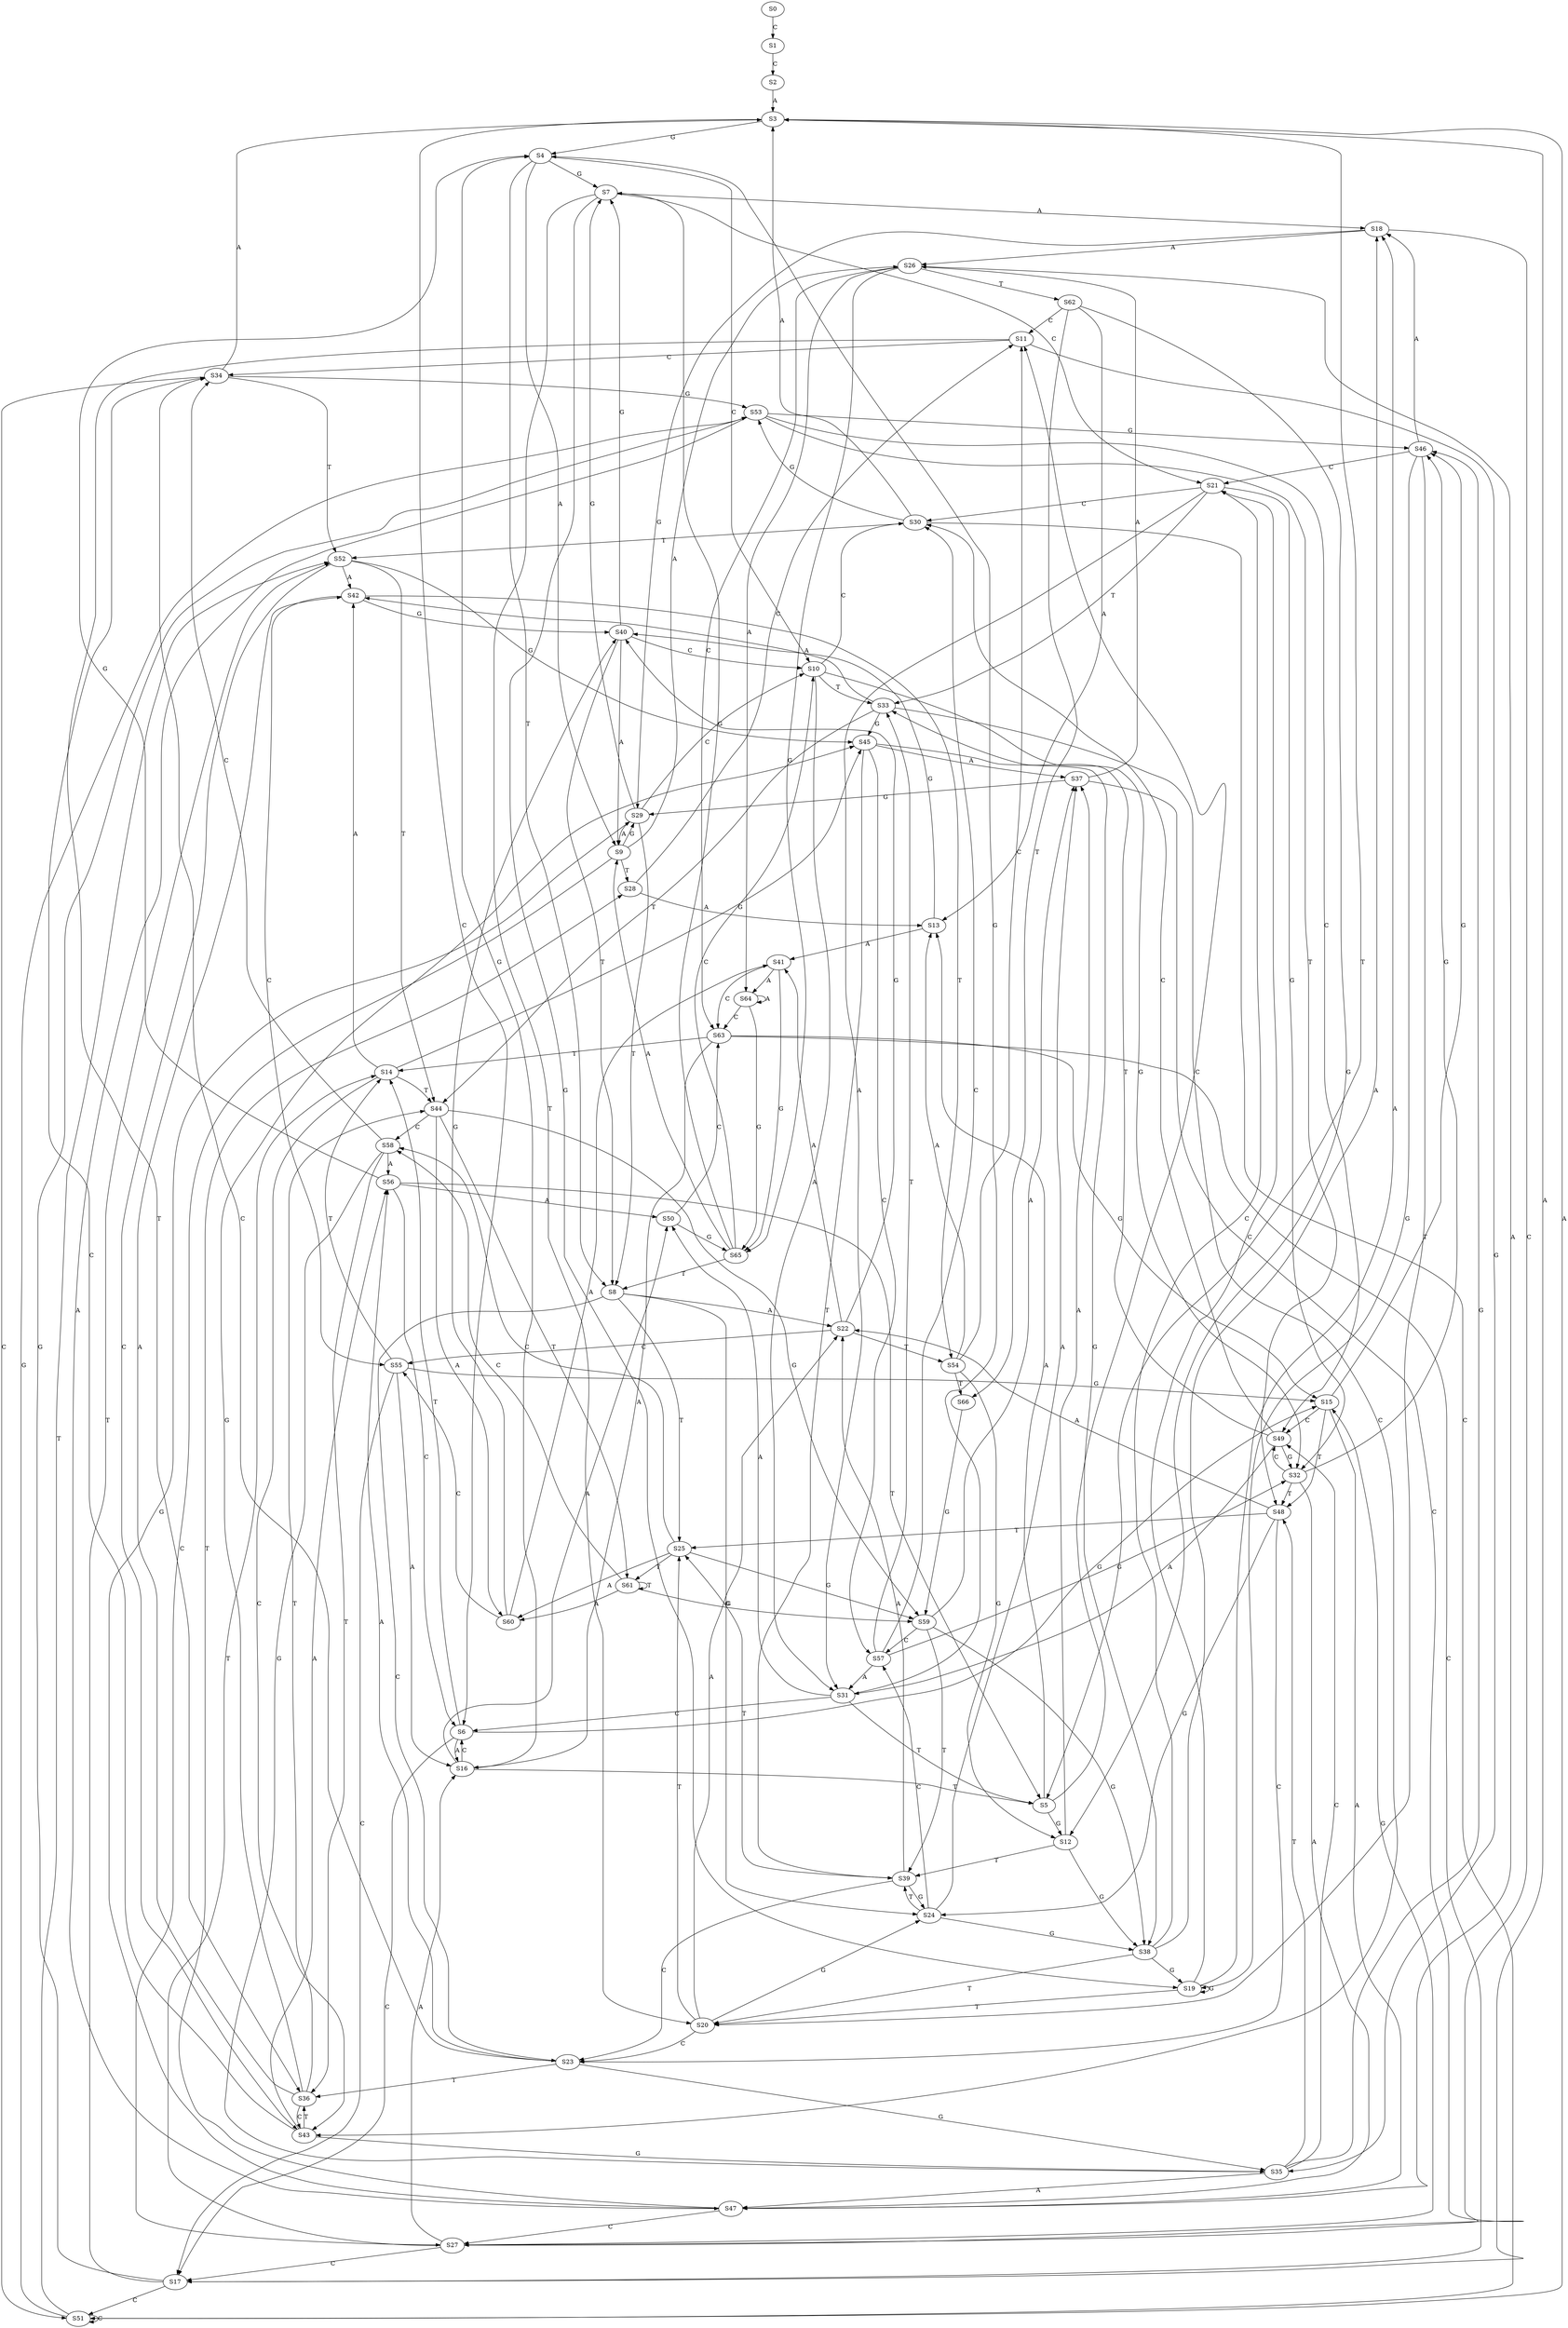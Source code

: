 strict digraph  {
	S0 -> S1 [ label = C ];
	S1 -> S2 [ label = C ];
	S2 -> S3 [ label = A ];
	S3 -> S4 [ label = G ];
	S3 -> S5 [ label = T ];
	S3 -> S6 [ label = C ];
	S4 -> S7 [ label = G ];
	S4 -> S8 [ label = T ];
	S4 -> S9 [ label = A ];
	S4 -> S10 [ label = C ];
	S5 -> S11 [ label = C ];
	S5 -> S12 [ label = G ];
	S5 -> S13 [ label = A ];
	S6 -> S14 [ label = T ];
	S6 -> S15 [ label = G ];
	S6 -> S16 [ label = A ];
	S6 -> S17 [ label = C ];
	S7 -> S18 [ label = A ];
	S7 -> S19 [ label = G ];
	S7 -> S20 [ label = T ];
	S7 -> S21 [ label = C ];
	S8 -> S22 [ label = A ];
	S8 -> S23 [ label = C ];
	S8 -> S24 [ label = G ];
	S8 -> S25 [ label = T ];
	S9 -> S26 [ label = A ];
	S9 -> S27 [ label = C ];
	S9 -> S28 [ label = T ];
	S9 -> S29 [ label = G ];
	S10 -> S30 [ label = C ];
	S10 -> S31 [ label = A ];
	S10 -> S32 [ label = G ];
	S10 -> S33 [ label = T ];
	S11 -> S34 [ label = C ];
	S11 -> S35 [ label = G ];
	S11 -> S36 [ label = T ];
	S12 -> S37 [ label = A ];
	S12 -> S38 [ label = G ];
	S12 -> S39 [ label = T ];
	S13 -> S40 [ label = G ];
	S13 -> S41 [ label = A ];
	S14 -> S42 [ label = A ];
	S14 -> S43 [ label = C ];
	S14 -> S44 [ label = T ];
	S14 -> S45 [ label = G ];
	S15 -> S46 [ label = G ];
	S15 -> S47 [ label = A ];
	S15 -> S48 [ label = T ];
	S15 -> S49 [ label = C ];
	S16 -> S4 [ label = G ];
	S16 -> S6 [ label = C ];
	S16 -> S50 [ label = A ];
	S16 -> S5 [ label = T ];
	S17 -> S51 [ label = C ];
	S17 -> S3 [ label = A ];
	S17 -> S52 [ label = T ];
	S17 -> S53 [ label = G ];
	S18 -> S26 [ label = A ];
	S18 -> S29 [ label = G ];
	S18 -> S27 [ label = C ];
	S19 -> S20 [ label = T ];
	S19 -> S21 [ label = C ];
	S19 -> S19 [ label = G ];
	S19 -> S18 [ label = A ];
	S20 -> S22 [ label = A ];
	S20 -> S23 [ label = C ];
	S20 -> S24 [ label = G ];
	S20 -> S25 [ label = T ];
	S21 -> S33 [ label = T ];
	S21 -> S30 [ label = C ];
	S21 -> S31 [ label = A ];
	S21 -> S32 [ label = G ];
	S22 -> S54 [ label = T ];
	S22 -> S40 [ label = G ];
	S22 -> S41 [ label = A ];
	S22 -> S55 [ label = C ];
	S23 -> S36 [ label = T ];
	S23 -> S35 [ label = G ];
	S23 -> S56 [ label = A ];
	S23 -> S34 [ label = C ];
	S24 -> S39 [ label = T ];
	S24 -> S38 [ label = G ];
	S24 -> S37 [ label = A ];
	S24 -> S57 [ label = C ];
	S25 -> S58 [ label = C ];
	S25 -> S59 [ label = G ];
	S25 -> S60 [ label = A ];
	S25 -> S61 [ label = T ];
	S26 -> S62 [ label = T ];
	S26 -> S63 [ label = C ];
	S26 -> S64 [ label = A ];
	S26 -> S65 [ label = G ];
	S27 -> S14 [ label = T ];
	S27 -> S15 [ label = G ];
	S27 -> S17 [ label = C ];
	S27 -> S16 [ label = A ];
	S28 -> S13 [ label = A ];
	S28 -> S11 [ label = C ];
	S29 -> S8 [ label = T ];
	S29 -> S7 [ label = G ];
	S29 -> S9 [ label = A ];
	S29 -> S10 [ label = C ];
	S30 -> S53 [ label = G ];
	S30 -> S3 [ label = A ];
	S30 -> S52 [ label = T ];
	S30 -> S51 [ label = C ];
	S31 -> S4 [ label = G ];
	S31 -> S6 [ label = C ];
	S31 -> S50 [ label = A ];
	S31 -> S5 [ label = T ];
	S32 -> S46 [ label = G ];
	S32 -> S47 [ label = A ];
	S32 -> S48 [ label = T ];
	S32 -> S49 [ label = C ];
	S33 -> S42 [ label = A ];
	S33 -> S43 [ label = C ];
	S33 -> S44 [ label = T ];
	S33 -> S45 [ label = G ];
	S34 -> S51 [ label = C ];
	S34 -> S3 [ label = A ];
	S34 -> S52 [ label = T ];
	S34 -> S53 [ label = G ];
	S35 -> S46 [ label = G ];
	S35 -> S48 [ label = T ];
	S35 -> S49 [ label = C ];
	S35 -> S47 [ label = A ];
	S36 -> S45 [ label = G ];
	S36 -> S43 [ label = C ];
	S36 -> S42 [ label = A ];
	S36 -> S44 [ label = T ];
	S37 -> S29 [ label = G ];
	S37 -> S27 [ label = C ];
	S37 -> S26 [ label = A ];
	S38 -> S19 [ label = G ];
	S38 -> S21 [ label = C ];
	S38 -> S18 [ label = A ];
	S38 -> S20 [ label = T ];
	S39 -> S23 [ label = C ];
	S39 -> S25 [ label = T ];
	S39 -> S24 [ label = G ];
	S39 -> S22 [ label = A ];
	S40 -> S8 [ label = T ];
	S40 -> S9 [ label = A ];
	S40 -> S10 [ label = C ];
	S40 -> S7 [ label = G ];
	S41 -> S65 [ label = G ];
	S41 -> S64 [ label = A ];
	S41 -> S63 [ label = C ];
	S42 -> S40 [ label = G ];
	S42 -> S54 [ label = T ];
	S42 -> S55 [ label = C ];
	S43 -> S36 [ label = T ];
	S43 -> S35 [ label = G ];
	S43 -> S34 [ label = C ];
	S43 -> S56 [ label = A ];
	S44 -> S58 [ label = C ];
	S44 -> S61 [ label = T ];
	S44 -> S59 [ label = G ];
	S44 -> S60 [ label = A ];
	S45 -> S37 [ label = A ];
	S45 -> S57 [ label = C ];
	S45 -> S38 [ label = G ];
	S45 -> S39 [ label = T ];
	S46 -> S18 [ label = A ];
	S46 -> S19 [ label = G ];
	S46 -> S21 [ label = C ];
	S46 -> S20 [ label = T ];
	S47 -> S26 [ label = A ];
	S47 -> S27 [ label = C ];
	S47 -> S29 [ label = G ];
	S47 -> S28 [ label = T ];
	S48 -> S23 [ label = C ];
	S48 -> S22 [ label = A ];
	S48 -> S24 [ label = G ];
	S48 -> S25 [ label = T ];
	S49 -> S32 [ label = G ];
	S49 -> S33 [ label = T ];
	S49 -> S30 [ label = C ];
	S49 -> S31 [ label = A ];
	S50 -> S65 [ label = G ];
	S50 -> S63 [ label = C ];
	S51 -> S53 [ label = G ];
	S51 -> S51 [ label = C ];
	S51 -> S3 [ label = A ];
	S51 -> S52 [ label = T ];
	S52 -> S45 [ label = G ];
	S52 -> S43 [ label = C ];
	S52 -> S44 [ label = T ];
	S52 -> S42 [ label = A ];
	S53 -> S47 [ label = A ];
	S53 -> S46 [ label = G ];
	S53 -> S48 [ label = T ];
	S53 -> S49 [ label = C ];
	S54 -> S11 [ label = C ];
	S54 -> S13 [ label = A ];
	S54 -> S66 [ label = T ];
	S54 -> S12 [ label = G ];
	S55 -> S15 [ label = G ];
	S55 -> S14 [ label = T ];
	S55 -> S16 [ label = A ];
	S55 -> S17 [ label = C ];
	S56 -> S5 [ label = T ];
	S56 -> S6 [ label = C ];
	S56 -> S50 [ label = A ];
	S56 -> S4 [ label = G ];
	S57 -> S30 [ label = C ];
	S57 -> S32 [ label = G ];
	S57 -> S33 [ label = T ];
	S57 -> S31 [ label = A ];
	S58 -> S56 [ label = A ];
	S58 -> S34 [ label = C ];
	S58 -> S35 [ label = G ];
	S58 -> S36 [ label = T ];
	S59 -> S38 [ label = G ];
	S59 -> S57 [ label = C ];
	S59 -> S39 [ label = T ];
	S59 -> S37 [ label = A ];
	S60 -> S55 [ label = C ];
	S60 -> S40 [ label = G ];
	S60 -> S41 [ label = A ];
	S61 -> S59 [ label = G ];
	S61 -> S61 [ label = T ];
	S61 -> S58 [ label = C ];
	S61 -> S60 [ label = A ];
	S62 -> S13 [ label = A ];
	S62 -> S11 [ label = C ];
	S62 -> S12 [ label = G ];
	S62 -> S66 [ label = T ];
	S63 -> S16 [ label = A ];
	S63 -> S17 [ label = C ];
	S63 -> S15 [ label = G ];
	S63 -> S14 [ label = T ];
	S64 -> S65 [ label = G ];
	S64 -> S63 [ label = C ];
	S64 -> S64 [ label = A ];
	S65 -> S8 [ label = T ];
	S65 -> S9 [ label = A ];
	S65 -> S10 [ label = C ];
	S65 -> S7 [ label = G ];
	S66 -> S59 [ label = G ];
}
